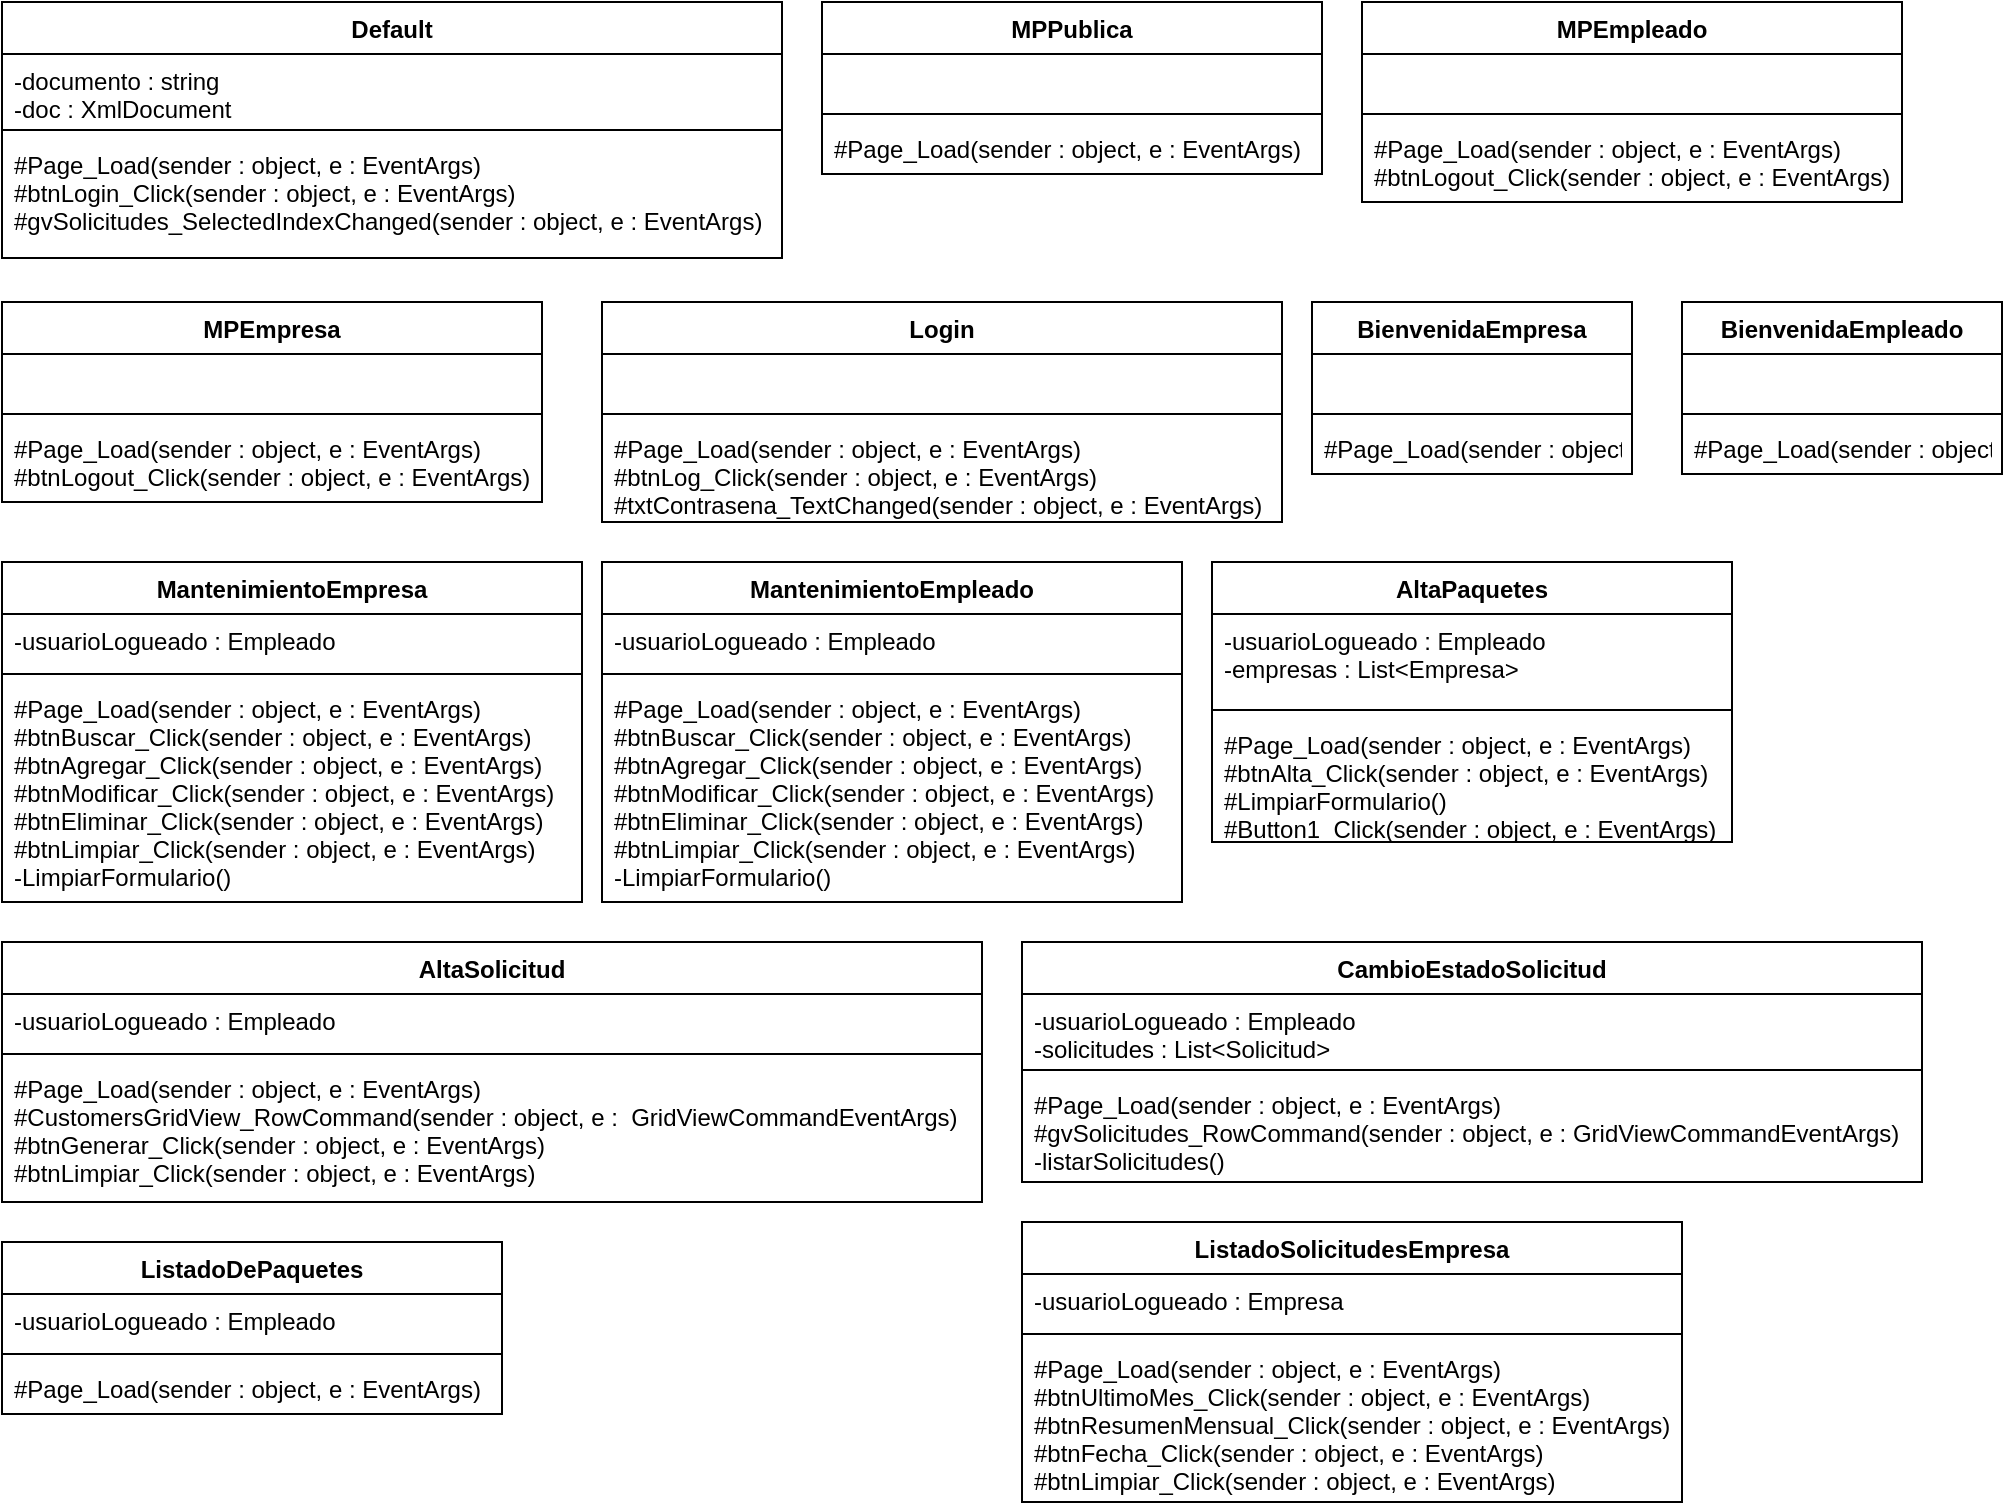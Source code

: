 <mxfile version="14.4.4" type="device"><diagram id="kb3LNgjVa-_q5nWQTdnk" name="Page-1"><mxGraphModel dx="1303" dy="787" grid="1" gridSize="10" guides="1" tooltips="1" connect="1" arrows="1" fold="1" page="1" pageScale="1" pageWidth="1100" pageHeight="850" math="0" shadow="0"><root><mxCell id="0"/><mxCell id="1" parent="0"/><mxCell id="mDk3jJ5Lu-xSbh7f8Pms-1" value="Default" style="swimlane;fontStyle=1;align=center;verticalAlign=top;childLayout=stackLayout;horizontal=1;startSize=26;horizontalStack=0;resizeParent=1;resizeParentMax=0;resizeLast=0;collapsible=1;marginBottom=0;" parent="1" vertex="1"><mxGeometry x="10" y="10" width="390" height="128" as="geometry"/></mxCell><mxCell id="mDk3jJ5Lu-xSbh7f8Pms-2" value="-documento : string&#10;-doc : XmlDocument " style="text;strokeColor=none;fillColor=none;align=left;verticalAlign=top;spacingLeft=4;spacingRight=4;overflow=hidden;rotatable=0;points=[[0,0.5],[1,0.5]];portConstraint=eastwest;" parent="mDk3jJ5Lu-xSbh7f8Pms-1" vertex="1"><mxGeometry y="26" width="390" height="34" as="geometry"/></mxCell><mxCell id="mDk3jJ5Lu-xSbh7f8Pms-3" value="" style="line;strokeWidth=1;fillColor=none;align=left;verticalAlign=middle;spacingTop=-1;spacingLeft=3;spacingRight=3;rotatable=0;labelPosition=right;points=[];portConstraint=eastwest;" parent="mDk3jJ5Lu-xSbh7f8Pms-1" vertex="1"><mxGeometry y="60" width="390" height="8" as="geometry"/></mxCell><mxCell id="mDk3jJ5Lu-xSbh7f8Pms-4" value="#Page_Load(sender : object, e : EventArgs)&#10;#btnLogin_Click(sender : object, e : EventArgs)&#10;#gvSolicitudes_SelectedIndexChanged(sender : object, e : EventArgs)" style="text;strokeColor=none;fillColor=none;align=left;verticalAlign=top;spacingLeft=4;spacingRight=4;overflow=hidden;rotatable=0;points=[[0,0.5],[1,0.5]];portConstraint=eastwest;" parent="mDk3jJ5Lu-xSbh7f8Pms-1" vertex="1"><mxGeometry y="68" width="390" height="60" as="geometry"/></mxCell><mxCell id="mDk3jJ5Lu-xSbh7f8Pms-11" value="MPPublica" style="swimlane;fontStyle=1;align=center;verticalAlign=top;childLayout=stackLayout;horizontal=1;startSize=26;horizontalStack=0;resizeParent=1;resizeParentMax=0;resizeLast=0;collapsible=1;marginBottom=0;" parent="1" vertex="1"><mxGeometry x="420" y="10" width="250" height="86" as="geometry"/></mxCell><mxCell id="mDk3jJ5Lu-xSbh7f8Pms-12" value="  " style="text;strokeColor=none;fillColor=none;align=left;verticalAlign=top;spacingLeft=4;spacingRight=4;overflow=hidden;rotatable=0;points=[[0,0.5],[1,0.5]];portConstraint=eastwest;" parent="mDk3jJ5Lu-xSbh7f8Pms-11" vertex="1"><mxGeometry y="26" width="250" height="26" as="geometry"/></mxCell><mxCell id="mDk3jJ5Lu-xSbh7f8Pms-13" value="" style="line;strokeWidth=1;fillColor=none;align=left;verticalAlign=middle;spacingTop=-1;spacingLeft=3;spacingRight=3;rotatable=0;labelPosition=right;points=[];portConstraint=eastwest;" parent="mDk3jJ5Lu-xSbh7f8Pms-11" vertex="1"><mxGeometry y="52" width="250" height="8" as="geometry"/></mxCell><mxCell id="mDk3jJ5Lu-xSbh7f8Pms-14" value="#Page_Load(sender : object, e : EventArgs)" style="text;strokeColor=none;fillColor=none;align=left;verticalAlign=top;spacingLeft=4;spacingRight=4;overflow=hidden;rotatable=0;points=[[0,0.5],[1,0.5]];portConstraint=eastwest;" parent="mDk3jJ5Lu-xSbh7f8Pms-11" vertex="1"><mxGeometry y="60" width="250" height="26" as="geometry"/></mxCell><mxCell id="mDk3jJ5Lu-xSbh7f8Pms-15" value="MPEmpleado" style="swimlane;fontStyle=1;align=center;verticalAlign=top;childLayout=stackLayout;horizontal=1;startSize=26;horizontalStack=0;resizeParent=1;resizeParentMax=0;resizeLast=0;collapsible=1;marginBottom=0;" parent="1" vertex="1"><mxGeometry x="690" y="10" width="270" height="100" as="geometry"/></mxCell><mxCell id="mDk3jJ5Lu-xSbh7f8Pms-16" value="  " style="text;strokeColor=none;fillColor=none;align=left;verticalAlign=top;spacingLeft=4;spacingRight=4;overflow=hidden;rotatable=0;points=[[0,0.5],[1,0.5]];portConstraint=eastwest;" parent="mDk3jJ5Lu-xSbh7f8Pms-15" vertex="1"><mxGeometry y="26" width="270" height="26" as="geometry"/></mxCell><mxCell id="mDk3jJ5Lu-xSbh7f8Pms-17" value="" style="line;strokeWidth=1;fillColor=none;align=left;verticalAlign=middle;spacingTop=-1;spacingLeft=3;spacingRight=3;rotatable=0;labelPosition=right;points=[];portConstraint=eastwest;" parent="mDk3jJ5Lu-xSbh7f8Pms-15" vertex="1"><mxGeometry y="52" width="270" height="8" as="geometry"/></mxCell><mxCell id="mDk3jJ5Lu-xSbh7f8Pms-18" value="#Page_Load(sender : object, e : EventArgs)&#10;#btnLogout_Click(sender : object, e : EventArgs)" style="text;strokeColor=none;fillColor=none;align=left;verticalAlign=top;spacingLeft=4;spacingRight=4;overflow=hidden;rotatable=0;points=[[0,0.5],[1,0.5]];portConstraint=eastwest;" parent="mDk3jJ5Lu-xSbh7f8Pms-15" vertex="1"><mxGeometry y="60" width="270" height="40" as="geometry"/></mxCell><mxCell id="mDk3jJ5Lu-xSbh7f8Pms-19" value="MPEmpresa" style="swimlane;fontStyle=1;align=center;verticalAlign=top;childLayout=stackLayout;horizontal=1;startSize=26;horizontalStack=0;resizeParent=1;resizeParentMax=0;resizeLast=0;collapsible=1;marginBottom=0;" parent="1" vertex="1"><mxGeometry x="10" y="160" width="270" height="100" as="geometry"/></mxCell><mxCell id="mDk3jJ5Lu-xSbh7f8Pms-20" value="  " style="text;strokeColor=none;fillColor=none;align=left;verticalAlign=top;spacingLeft=4;spacingRight=4;overflow=hidden;rotatable=0;points=[[0,0.5],[1,0.5]];portConstraint=eastwest;" parent="mDk3jJ5Lu-xSbh7f8Pms-19" vertex="1"><mxGeometry y="26" width="270" height="26" as="geometry"/></mxCell><mxCell id="mDk3jJ5Lu-xSbh7f8Pms-21" value="" style="line;strokeWidth=1;fillColor=none;align=left;verticalAlign=middle;spacingTop=-1;spacingLeft=3;spacingRight=3;rotatable=0;labelPosition=right;points=[];portConstraint=eastwest;" parent="mDk3jJ5Lu-xSbh7f8Pms-19" vertex="1"><mxGeometry y="52" width="270" height="8" as="geometry"/></mxCell><mxCell id="mDk3jJ5Lu-xSbh7f8Pms-22" value="#Page_Load(sender : object, e : EventArgs)&#10;#btnLogout_Click(sender : object, e : EventArgs)" style="text;strokeColor=none;fillColor=none;align=left;verticalAlign=top;spacingLeft=4;spacingRight=4;overflow=hidden;rotatable=0;points=[[0,0.5],[1,0.5]];portConstraint=eastwest;" parent="mDk3jJ5Lu-xSbh7f8Pms-19" vertex="1"><mxGeometry y="60" width="270" height="40" as="geometry"/></mxCell><mxCell id="mDk3jJ5Lu-xSbh7f8Pms-23" value="Login" style="swimlane;fontStyle=1;align=center;verticalAlign=top;childLayout=stackLayout;horizontal=1;startSize=26;horizontalStack=0;resizeParent=1;resizeParentMax=0;resizeLast=0;collapsible=1;marginBottom=0;" parent="1" vertex="1"><mxGeometry x="310" y="160" width="340" height="110" as="geometry"/></mxCell><mxCell id="mDk3jJ5Lu-xSbh7f8Pms-24" value="   " style="text;strokeColor=none;fillColor=none;align=left;verticalAlign=top;spacingLeft=4;spacingRight=4;overflow=hidden;rotatable=0;points=[[0,0.5],[1,0.5]];portConstraint=eastwest;" parent="mDk3jJ5Lu-xSbh7f8Pms-23" vertex="1"><mxGeometry y="26" width="340" height="26" as="geometry"/></mxCell><mxCell id="mDk3jJ5Lu-xSbh7f8Pms-25" value="" style="line;strokeWidth=1;fillColor=none;align=left;verticalAlign=middle;spacingTop=-1;spacingLeft=3;spacingRight=3;rotatable=0;labelPosition=right;points=[];portConstraint=eastwest;" parent="mDk3jJ5Lu-xSbh7f8Pms-23" vertex="1"><mxGeometry y="52" width="340" height="8" as="geometry"/></mxCell><mxCell id="mDk3jJ5Lu-xSbh7f8Pms-26" value="#Page_Load(sender : object, e : EventArgs)&#10;#btnLog_Click(sender : object, e : EventArgs)&#10;#txtContrasena_TextChanged(sender : object, e : EventArgs)" style="text;strokeColor=none;fillColor=none;align=left;verticalAlign=top;spacingLeft=4;spacingRight=4;overflow=hidden;rotatable=0;points=[[0,0.5],[1,0.5]];portConstraint=eastwest;" parent="mDk3jJ5Lu-xSbh7f8Pms-23" vertex="1"><mxGeometry y="60" width="340" height="50" as="geometry"/></mxCell><mxCell id="mDk3jJ5Lu-xSbh7f8Pms-27" value="BienvenidaEmpresa" style="swimlane;fontStyle=1;align=center;verticalAlign=top;childLayout=stackLayout;horizontal=1;startSize=26;horizontalStack=0;resizeParent=1;resizeParentMax=0;resizeLast=0;collapsible=1;marginBottom=0;" parent="1" vertex="1"><mxGeometry x="665" y="160" width="160" height="86" as="geometry"/></mxCell><mxCell id="mDk3jJ5Lu-xSbh7f8Pms-28" value="  " style="text;strokeColor=none;fillColor=none;align=left;verticalAlign=top;spacingLeft=4;spacingRight=4;overflow=hidden;rotatable=0;points=[[0,0.5],[1,0.5]];portConstraint=eastwest;" parent="mDk3jJ5Lu-xSbh7f8Pms-27" vertex="1"><mxGeometry y="26" width="160" height="26" as="geometry"/></mxCell><mxCell id="mDk3jJ5Lu-xSbh7f8Pms-29" value="" style="line;strokeWidth=1;fillColor=none;align=left;verticalAlign=middle;spacingTop=-1;spacingLeft=3;spacingRight=3;rotatable=0;labelPosition=right;points=[];portConstraint=eastwest;" parent="mDk3jJ5Lu-xSbh7f8Pms-27" vertex="1"><mxGeometry y="52" width="160" height="8" as="geometry"/></mxCell><mxCell id="mDk3jJ5Lu-xSbh7f8Pms-30" value="#Page_Load(sender : object, e : EventArgs)" style="text;strokeColor=none;fillColor=none;align=left;verticalAlign=top;spacingLeft=4;spacingRight=4;overflow=hidden;rotatable=0;points=[[0,0.5],[1,0.5]];portConstraint=eastwest;" parent="mDk3jJ5Lu-xSbh7f8Pms-27" vertex="1"><mxGeometry y="60" width="160" height="26" as="geometry"/></mxCell><mxCell id="mDk3jJ5Lu-xSbh7f8Pms-31" value="BienvenidaEmpleado" style="swimlane;fontStyle=1;align=center;verticalAlign=top;childLayout=stackLayout;horizontal=1;startSize=26;horizontalStack=0;resizeParent=1;resizeParentMax=0;resizeLast=0;collapsible=1;marginBottom=0;" parent="1" vertex="1"><mxGeometry x="850" y="160" width="160" height="86" as="geometry"/></mxCell><mxCell id="mDk3jJ5Lu-xSbh7f8Pms-32" value="  " style="text;strokeColor=none;fillColor=none;align=left;verticalAlign=top;spacingLeft=4;spacingRight=4;overflow=hidden;rotatable=0;points=[[0,0.5],[1,0.5]];portConstraint=eastwest;" parent="mDk3jJ5Lu-xSbh7f8Pms-31" vertex="1"><mxGeometry y="26" width="160" height="26" as="geometry"/></mxCell><mxCell id="mDk3jJ5Lu-xSbh7f8Pms-33" value="" style="line;strokeWidth=1;fillColor=none;align=left;verticalAlign=middle;spacingTop=-1;spacingLeft=3;spacingRight=3;rotatable=0;labelPosition=right;points=[];portConstraint=eastwest;" parent="mDk3jJ5Lu-xSbh7f8Pms-31" vertex="1"><mxGeometry y="52" width="160" height="8" as="geometry"/></mxCell><mxCell id="mDk3jJ5Lu-xSbh7f8Pms-34" value="#Page_Load(sender : object, e : EventArgs)" style="text;strokeColor=none;fillColor=none;align=left;verticalAlign=top;spacingLeft=4;spacingRight=4;overflow=hidden;rotatable=0;points=[[0,0.5],[1,0.5]];portConstraint=eastwest;" parent="mDk3jJ5Lu-xSbh7f8Pms-31" vertex="1"><mxGeometry y="60" width="160" height="26" as="geometry"/></mxCell><mxCell id="mDk3jJ5Lu-xSbh7f8Pms-35" value="MantenimientoEmpresa" style="swimlane;fontStyle=1;align=center;verticalAlign=top;childLayout=stackLayout;horizontal=1;startSize=26;horizontalStack=0;resizeParent=1;resizeParentMax=0;resizeLast=0;collapsible=1;marginBottom=0;" parent="1" vertex="1"><mxGeometry x="10" y="290" width="290" height="170" as="geometry"/></mxCell><mxCell id="mDk3jJ5Lu-xSbh7f8Pms-36" value="-usuarioLogueado : Empleado " style="text;strokeColor=none;fillColor=none;align=left;verticalAlign=top;spacingLeft=4;spacingRight=4;overflow=hidden;rotatable=0;points=[[0,0.5],[1,0.5]];portConstraint=eastwest;" parent="mDk3jJ5Lu-xSbh7f8Pms-35" vertex="1"><mxGeometry y="26" width="290" height="26" as="geometry"/></mxCell><mxCell id="mDk3jJ5Lu-xSbh7f8Pms-37" value="" style="line;strokeWidth=1;fillColor=none;align=left;verticalAlign=middle;spacingTop=-1;spacingLeft=3;spacingRight=3;rotatable=0;labelPosition=right;points=[];portConstraint=eastwest;" parent="mDk3jJ5Lu-xSbh7f8Pms-35" vertex="1"><mxGeometry y="52" width="290" height="8" as="geometry"/></mxCell><mxCell id="mDk3jJ5Lu-xSbh7f8Pms-38" value="#Page_Load(sender : object, e : EventArgs)&#10;#btnBuscar_Click(sender : object, e : EventArgs)&#10;#btnAgregar_Click(sender : object, e : EventArgs)&#10;#btnModificar_Click(sender : object, e : EventArgs)&#10;#btnEliminar_Click(sender : object, e : EventArgs)&#10;#btnLimpiar_Click(sender : object, e : EventArgs)&#10;-LimpiarFormulario()" style="text;strokeColor=none;fillColor=none;align=left;verticalAlign=top;spacingLeft=4;spacingRight=4;overflow=hidden;rotatable=0;points=[[0,0.5],[1,0.5]];portConstraint=eastwest;" parent="mDk3jJ5Lu-xSbh7f8Pms-35" vertex="1"><mxGeometry y="60" width="290" height="110" as="geometry"/></mxCell><mxCell id="mDk3jJ5Lu-xSbh7f8Pms-39" value="MantenimientoEmpleado" style="swimlane;fontStyle=1;align=center;verticalAlign=top;childLayout=stackLayout;horizontal=1;startSize=26;horizontalStack=0;resizeParent=1;resizeParentMax=0;resizeLast=0;collapsible=1;marginBottom=0;" parent="1" vertex="1"><mxGeometry x="310" y="290" width="290" height="170" as="geometry"/></mxCell><mxCell id="mDk3jJ5Lu-xSbh7f8Pms-40" value="-usuarioLogueado : Empleado " style="text;strokeColor=none;fillColor=none;align=left;verticalAlign=top;spacingLeft=4;spacingRight=4;overflow=hidden;rotatable=0;points=[[0,0.5],[1,0.5]];portConstraint=eastwest;" parent="mDk3jJ5Lu-xSbh7f8Pms-39" vertex="1"><mxGeometry y="26" width="290" height="26" as="geometry"/></mxCell><mxCell id="mDk3jJ5Lu-xSbh7f8Pms-41" value="" style="line;strokeWidth=1;fillColor=none;align=left;verticalAlign=middle;spacingTop=-1;spacingLeft=3;spacingRight=3;rotatable=0;labelPosition=right;points=[];portConstraint=eastwest;" parent="mDk3jJ5Lu-xSbh7f8Pms-39" vertex="1"><mxGeometry y="52" width="290" height="8" as="geometry"/></mxCell><mxCell id="mDk3jJ5Lu-xSbh7f8Pms-42" value="#Page_Load(sender : object, e : EventArgs)&#10;#btnBuscar_Click(sender : object, e : EventArgs)&#10;#btnAgregar_Click(sender : object, e : EventArgs)&#10;#btnModificar_Click(sender : object, e : EventArgs)&#10;#btnEliminar_Click(sender : object, e : EventArgs)&#10;#btnLimpiar_Click(sender : object, e : EventArgs)&#10;-LimpiarFormulario()" style="text;strokeColor=none;fillColor=none;align=left;verticalAlign=top;spacingLeft=4;spacingRight=4;overflow=hidden;rotatable=0;points=[[0,0.5],[1,0.5]];portConstraint=eastwest;" parent="mDk3jJ5Lu-xSbh7f8Pms-39" vertex="1"><mxGeometry y="60" width="290" height="110" as="geometry"/></mxCell><mxCell id="mDk3jJ5Lu-xSbh7f8Pms-43" value="AltaPaquetes" style="swimlane;fontStyle=1;align=center;verticalAlign=top;childLayout=stackLayout;horizontal=1;startSize=26;horizontalStack=0;resizeParent=1;resizeParentMax=0;resizeLast=0;collapsible=1;marginBottom=0;" parent="1" vertex="1"><mxGeometry x="615" y="290" width="260" height="140" as="geometry"/></mxCell><mxCell id="mDk3jJ5Lu-xSbh7f8Pms-44" value="-usuarioLogueado : Empleado &#10;-empresas : List&lt;Empresa&gt;" style="text;strokeColor=none;fillColor=none;align=left;verticalAlign=top;spacingLeft=4;spacingRight=4;overflow=hidden;rotatable=0;points=[[0,0.5],[1,0.5]];portConstraint=eastwest;" parent="mDk3jJ5Lu-xSbh7f8Pms-43" vertex="1"><mxGeometry y="26" width="260" height="44" as="geometry"/></mxCell><mxCell id="mDk3jJ5Lu-xSbh7f8Pms-45" value="" style="line;strokeWidth=1;fillColor=none;align=left;verticalAlign=middle;spacingTop=-1;spacingLeft=3;spacingRight=3;rotatable=0;labelPosition=right;points=[];portConstraint=eastwest;" parent="mDk3jJ5Lu-xSbh7f8Pms-43" vertex="1"><mxGeometry y="70" width="260" height="8" as="geometry"/></mxCell><mxCell id="mDk3jJ5Lu-xSbh7f8Pms-46" value="#Page_Load(sender : object, e : EventArgs)&#10;#btnAlta_Click(sender : object, e : EventArgs)&#10;#LimpiarFormulario()&#10;#Button1_Click(sender : object, e : EventArgs)" style="text;strokeColor=none;fillColor=none;align=left;verticalAlign=top;spacingLeft=4;spacingRight=4;overflow=hidden;rotatable=0;points=[[0,0.5],[1,0.5]];portConstraint=eastwest;" parent="mDk3jJ5Lu-xSbh7f8Pms-43" vertex="1"><mxGeometry y="78" width="260" height="62" as="geometry"/></mxCell><mxCell id="mDk3jJ5Lu-xSbh7f8Pms-47" value="AltaSolicitud" style="swimlane;fontStyle=1;align=center;verticalAlign=top;childLayout=stackLayout;horizontal=1;startSize=26;horizontalStack=0;resizeParent=1;resizeParentMax=0;resizeLast=0;collapsible=1;marginBottom=0;" parent="1" vertex="1"><mxGeometry x="10" y="480" width="490" height="130" as="geometry"/></mxCell><mxCell id="mDk3jJ5Lu-xSbh7f8Pms-48" value="-usuarioLogueado : Empleado " style="text;strokeColor=none;fillColor=none;align=left;verticalAlign=top;spacingLeft=4;spacingRight=4;overflow=hidden;rotatable=0;points=[[0,0.5],[1,0.5]];portConstraint=eastwest;" parent="mDk3jJ5Lu-xSbh7f8Pms-47" vertex="1"><mxGeometry y="26" width="490" height="26" as="geometry"/></mxCell><mxCell id="mDk3jJ5Lu-xSbh7f8Pms-49" value="" style="line;strokeWidth=1;fillColor=none;align=left;verticalAlign=middle;spacingTop=-1;spacingLeft=3;spacingRight=3;rotatable=0;labelPosition=right;points=[];portConstraint=eastwest;" parent="mDk3jJ5Lu-xSbh7f8Pms-47" vertex="1"><mxGeometry y="52" width="490" height="8" as="geometry"/></mxCell><mxCell id="mDk3jJ5Lu-xSbh7f8Pms-50" value="#Page_Load(sender : object, e : EventArgs)&#10;#CustomersGridView_RowCommand(sender : object, e :  GridViewCommandEventArgs)&#10;#btnGenerar_Click(sender : object, e : EventArgs)&#10;#btnLimpiar_Click(sender : object, e : EventArgs)" style="text;strokeColor=none;fillColor=none;align=left;verticalAlign=top;spacingLeft=4;spacingRight=4;overflow=hidden;rotatable=0;points=[[0,0.5],[1,0.5]];portConstraint=eastwest;" parent="mDk3jJ5Lu-xSbh7f8Pms-47" vertex="1"><mxGeometry y="60" width="490" height="70" as="geometry"/></mxCell><mxCell id="mDk3jJ5Lu-xSbh7f8Pms-51" value="CambioEstadoSolicitud" style="swimlane;fontStyle=1;align=center;verticalAlign=top;childLayout=stackLayout;horizontal=1;startSize=26;horizontalStack=0;resizeParent=1;resizeParentMax=0;resizeLast=0;collapsible=1;marginBottom=0;" parent="1" vertex="1"><mxGeometry x="520" y="480" width="450" height="120" as="geometry"/></mxCell><mxCell id="ME8hFqi7uYSLbnWrb78z-2" value="-usuarioLogueado : Empleado &#10;-solicitudes : List&lt;Solicitud&gt;" style="text;strokeColor=none;fillColor=none;align=left;verticalAlign=top;spacingLeft=4;spacingRight=4;overflow=hidden;rotatable=0;points=[[0,0.5],[1,0.5]];portConstraint=eastwest;" vertex="1" parent="mDk3jJ5Lu-xSbh7f8Pms-51"><mxGeometry y="26" width="450" height="34" as="geometry"/></mxCell><mxCell id="mDk3jJ5Lu-xSbh7f8Pms-53" value="" style="line;strokeWidth=1;fillColor=none;align=left;verticalAlign=middle;spacingTop=-1;spacingLeft=3;spacingRight=3;rotatable=0;labelPosition=right;points=[];portConstraint=eastwest;" parent="mDk3jJ5Lu-xSbh7f8Pms-51" vertex="1"><mxGeometry y="60" width="450" height="8" as="geometry"/></mxCell><mxCell id="mDk3jJ5Lu-xSbh7f8Pms-54" value="#Page_Load(sender : object, e : EventArgs)&#10;#gvSolicitudes_RowCommand(sender : object, e : GridViewCommandEventArgs)&#10;-listarSolicitudes()" style="text;strokeColor=none;fillColor=none;align=left;verticalAlign=top;spacingLeft=4;spacingRight=4;overflow=hidden;rotatable=0;points=[[0,0.5],[1,0.5]];portConstraint=eastwest;" parent="mDk3jJ5Lu-xSbh7f8Pms-51" vertex="1"><mxGeometry y="68" width="450" height="52" as="geometry"/></mxCell><mxCell id="mDk3jJ5Lu-xSbh7f8Pms-55" value="ListadoDePaquetes" style="swimlane;fontStyle=1;align=center;verticalAlign=top;childLayout=stackLayout;horizontal=1;startSize=26;horizontalStack=0;resizeParent=1;resizeParentMax=0;resizeLast=0;collapsible=1;marginBottom=0;" parent="1" vertex="1"><mxGeometry x="10" y="630" width="250" height="86" as="geometry"/></mxCell><mxCell id="mDk3jJ5Lu-xSbh7f8Pms-56" value="-usuarioLogueado : Empleado " style="text;strokeColor=none;fillColor=none;align=left;verticalAlign=top;spacingLeft=4;spacingRight=4;overflow=hidden;rotatable=0;points=[[0,0.5],[1,0.5]];portConstraint=eastwest;" parent="mDk3jJ5Lu-xSbh7f8Pms-55" vertex="1"><mxGeometry y="26" width="250" height="26" as="geometry"/></mxCell><mxCell id="mDk3jJ5Lu-xSbh7f8Pms-57" value="" style="line;strokeWidth=1;fillColor=none;align=left;verticalAlign=middle;spacingTop=-1;spacingLeft=3;spacingRight=3;rotatable=0;labelPosition=right;points=[];portConstraint=eastwest;" parent="mDk3jJ5Lu-xSbh7f8Pms-55" vertex="1"><mxGeometry y="52" width="250" height="8" as="geometry"/></mxCell><mxCell id="mDk3jJ5Lu-xSbh7f8Pms-58" value="#Page_Load(sender : object, e : EventArgs)" style="text;strokeColor=none;fillColor=none;align=left;verticalAlign=top;spacingLeft=4;spacingRight=4;overflow=hidden;rotatable=0;points=[[0,0.5],[1,0.5]];portConstraint=eastwest;" parent="mDk3jJ5Lu-xSbh7f8Pms-55" vertex="1"><mxGeometry y="60" width="250" height="26" as="geometry"/></mxCell><mxCell id="mDk3jJ5Lu-xSbh7f8Pms-59" value="ListadoSolicitudesEmpresa" style="swimlane;fontStyle=1;align=center;verticalAlign=top;childLayout=stackLayout;horizontal=1;startSize=26;horizontalStack=0;resizeParent=1;resizeParentMax=0;resizeLast=0;collapsible=1;marginBottom=0;" parent="1" vertex="1"><mxGeometry x="520" y="620" width="330" height="140" as="geometry"/></mxCell><mxCell id="mDk3jJ5Lu-xSbh7f8Pms-60" value="-usuarioLogueado : Empresa" style="text;strokeColor=none;fillColor=none;align=left;verticalAlign=top;spacingLeft=4;spacingRight=4;overflow=hidden;rotatable=0;points=[[0,0.5],[1,0.5]];portConstraint=eastwest;" parent="mDk3jJ5Lu-xSbh7f8Pms-59" vertex="1"><mxGeometry y="26" width="330" height="26" as="geometry"/></mxCell><mxCell id="mDk3jJ5Lu-xSbh7f8Pms-61" value="" style="line;strokeWidth=1;fillColor=none;align=left;verticalAlign=middle;spacingTop=-1;spacingLeft=3;spacingRight=3;rotatable=0;labelPosition=right;points=[];portConstraint=eastwest;" parent="mDk3jJ5Lu-xSbh7f8Pms-59" vertex="1"><mxGeometry y="52" width="330" height="8" as="geometry"/></mxCell><mxCell id="mDk3jJ5Lu-xSbh7f8Pms-62" value="#Page_Load(sender : object, e : EventArgs)&#10;#btnUltimoMes_Click(sender : object, e : EventArgs)&#10;#btnResumenMensual_Click(sender : object, e : EventArgs)&#10;#btnFecha_Click(sender : object, e : EventArgs)&#10;#btnLimpiar_Click(sender : object, e : EventArgs)" style="text;strokeColor=none;fillColor=none;align=left;verticalAlign=top;spacingLeft=4;spacingRight=4;overflow=hidden;rotatable=0;points=[[0,0.5],[1,0.5]];portConstraint=eastwest;" parent="mDk3jJ5Lu-xSbh7f8Pms-59" vertex="1"><mxGeometry y="60" width="330" height="80" as="geometry"/></mxCell></root></mxGraphModel></diagram></mxfile>